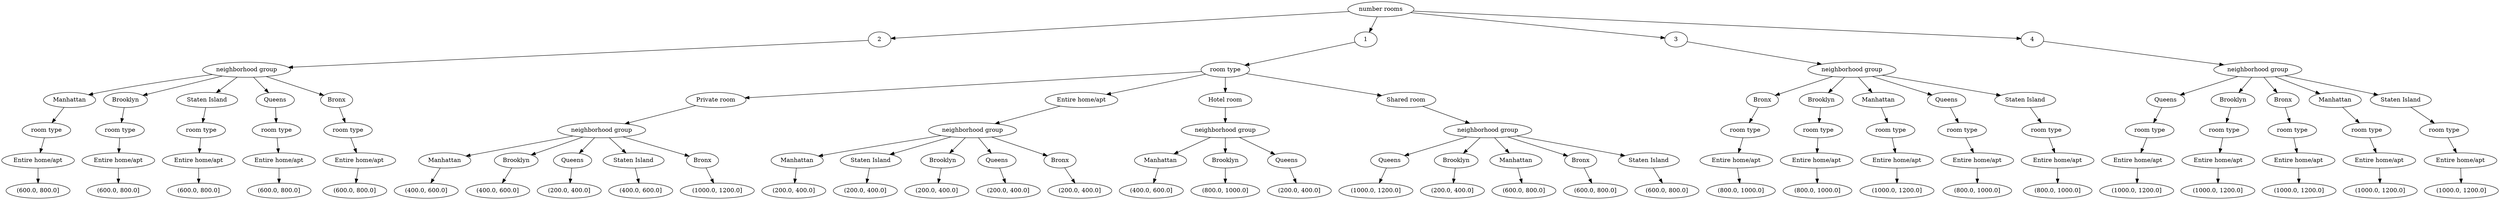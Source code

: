 // Decision Tree
digraph {
	root [label="number rooms"]
	0.32574148793926583 [label=2]
	root -> 0.32574148793926583
	0.9740578980394399 [label="neighborhood group"]
	0.32574148793926583 -> 0.9740578980394399
	0.5829788326628488 [label=1]
	root -> 0.5829788326628488
	0.8513377099323761 [label="room type"]
	0.5829788326628488 -> 0.8513377099323761
	0.21778034432398352 [label=3]
	root -> 0.21778034432398352
	0.061283738772902385 [label="neighborhood group"]
	0.21778034432398352 -> 0.061283738772902385
	0.36706941996555953 [label=4]
	root -> 0.36706941996555953
	0.9924247404963835 [label="neighborhood group"]
	0.36706941996555953 -> 0.9924247404963835
	0.9740578980394399 [label="neighborhood group"]
	0.46998429399489505 [label=Manhattan]
	0.9740578980394399 -> 0.46998429399489505
	0.7958731975830571 [label="room type"]
	0.46998429399489505 -> 0.7958731975830571
	0.0663687366068938 [label=Brooklyn]
	0.9740578980394399 -> 0.0663687366068938
	0.3105047130616235 [label="room type"]
	0.0663687366068938 -> 0.3105047130616235
	0.5785798101949619 [label="Staten Island"]
	0.9740578980394399 -> 0.5785798101949619
	0.7615042219117333 [label="room type"]
	0.5785798101949619 -> 0.7615042219117333
	0.47310832733118613 [label=Queens]
	0.9740578980394399 -> 0.47310832733118613
	0.7192962324601959 [label="room type"]
	0.47310832733118613 -> 0.7192962324601959
	0.8155059317222327 [label=Bronx]
	0.9740578980394399 -> 0.8155059317222327
	0.09705334166306356 [label="room type"]
	0.8155059317222327 -> 0.09705334166306356
	0.8513377099323761 [label="room type"]
	0.7197341840571545 [label="Private room"]
	0.8513377099323761 -> 0.7197341840571545
	0.5852963033024768 [label="neighborhood group"]
	0.7197341840571545 -> 0.5852963033024768
	0.021103962098693363 [label="Entire home/apt"]
	0.8513377099323761 -> 0.021103962098693363
	0.1743768244022268 [label="neighborhood group"]
	0.021103962098693363 -> 0.1743768244022268
	0.9802199357365298 [label="Hotel room"]
	0.8513377099323761 -> 0.9802199357365298
	0.35849863689942596 [label="neighborhood group"]
	0.9802199357365298 -> 0.35849863689942596
	0.9178771036227115 [label="Shared room"]
	0.8513377099323761 -> 0.9178771036227115
	0.32540284817399545 [label="neighborhood group"]
	0.9178771036227115 -> 0.32540284817399545
	0.061283738772902385 [label="neighborhood group"]
	0.2776490032718849 [label=Bronx]
	0.061283738772902385 -> 0.2776490032718849
	0.8541922842204444 [label="room type"]
	0.2776490032718849 -> 0.8541922842204444
	0.9877882051524735 [label=Brooklyn]
	0.061283738772902385 -> 0.9877882051524735
	0.9588088192057437 [label="room type"]
	0.9877882051524735 -> 0.9588088192057437
	0.14037258282513443 [label=Manhattan]
	0.061283738772902385 -> 0.14037258282513443
	0.8987331399470532 [label="room type"]
	0.14037258282513443 -> 0.8987331399470532
	0.33292038041256267 [label=Queens]
	0.061283738772902385 -> 0.33292038041256267
	0.7314801980951416 [label="room type"]
	0.33292038041256267 -> 0.7314801980951416
	0.7305739562306016 [label="Staten Island"]
	0.061283738772902385 -> 0.7305739562306016
	0.6170065616926523 [label="room type"]
	0.7305739562306016 -> 0.6170065616926523
	0.9924247404963835 [label="neighborhood group"]
	0.42785715621171927 [label=Queens]
	0.9924247404963835 -> 0.42785715621171927
	0.19023412232923242 [label="room type"]
	0.42785715621171927 -> 0.19023412232923242
	0.7369280271549259 [label=Brooklyn]
	0.9924247404963835 -> 0.7369280271549259
	0.32252944312778764 [label="room type"]
	0.7369280271549259 -> 0.32252944312778764
	0.4884035182294285 [label=Bronx]
	0.9924247404963835 -> 0.4884035182294285
	0.3034040403633418 [label="room type"]
	0.4884035182294285 -> 0.3034040403633418
	0.6896994446898358 [label=Manhattan]
	0.9924247404963835 -> 0.6896994446898358
	0.22117622655070468 [label="room type"]
	0.6896994446898358 -> 0.22117622655070468
	0.5583072026252413 [label="Staten Island"]
	0.9924247404963835 -> 0.5583072026252413
	0.7148249127284033 [label="room type"]
	0.5583072026252413 -> 0.7148249127284033
	0.7958731975830571 [label="room type"]
	0.6983032274062135 [label="Entire home/apt"]
	0.7958731975830571 -> 0.6983032274062135
	0.891363152624211 [label="(600.0, 800.0]"]
	0.6983032274062135 -> 0.891363152624211
	0.3105047130616235 [label="room type"]
	0.021023865214472193 [label="Entire home/apt"]
	0.3105047130616235 -> 0.021023865214472193
	0.39691398667984534 [label="(600.0, 800.0]"]
	0.021023865214472193 -> 0.39691398667984534
	0.7615042219117333 [label="room type"]
	0.4505901855411666 [label="Entire home/apt"]
	0.7615042219117333 -> 0.4505901855411666
	0.26378572655601384 [label="(600.0, 800.0]"]
	0.4505901855411666 -> 0.26378572655601384
	0.7192962324601959 [label="room type"]
	0.7202450986083775 [label="Entire home/apt"]
	0.7192962324601959 -> 0.7202450986083775
	0.25237671910538906 [label="(600.0, 800.0]"]
	0.7202450986083775 -> 0.25237671910538906
	0.09705334166306356 [label="room type"]
	0.43049155426471386 [label="Entire home/apt"]
	0.09705334166306356 -> 0.43049155426471386
	0.5556763160293793 [label="(600.0, 800.0]"]
	0.43049155426471386 -> 0.5556763160293793
	0.5852963033024768 [label="neighborhood group"]
	0.7668244694330398 [label=Manhattan]
	0.5852963033024768 -> 0.7668244694330398
	0.7520653089012792 [label="(400.0, 600.0]"]
	0.7668244694330398 -> 0.7520653089012792
	0.3325660777339555 [label=Brooklyn]
	0.5852963033024768 -> 0.3325660777339555
	0.6665136951189784 [label="(400.0, 600.0]"]
	0.3325660777339555 -> 0.6665136951189784
	0.6426989398744034 [label=Queens]
	0.5852963033024768 -> 0.6426989398744034
	0.6510709730940684 [label="(200.0, 400.0]"]
	0.6426989398744034 -> 0.6510709730940684
	0.3071143642416292 [label="Staten Island"]
	0.5852963033024768 -> 0.3071143642416292
	0.8917810940110994 [label="(400.0, 600.0]"]
	0.3071143642416292 -> 0.8917810940110994
	0.043881324538115885 [label=Bronx]
	0.5852963033024768 -> 0.043881324538115885
	0.42050784284463993 [label="(1000.0, 1200.0]"]
	0.043881324538115885 -> 0.42050784284463993
	0.1743768244022268 [label="neighborhood group"]
	0.6230993525335793 [label=Manhattan]
	0.1743768244022268 -> 0.6230993525335793
	0.35617726870056665 [label="(200.0, 400.0]"]
	0.6230993525335793 -> 0.35617726870056665
	0.4058991538138199 [label="Staten Island"]
	0.1743768244022268 -> 0.4058991538138199
	0.34905747079962446 [label="(200.0, 400.0]"]
	0.4058991538138199 -> 0.34905747079962446
	0.8043630363915742 [label=Brooklyn]
	0.1743768244022268 -> 0.8043630363915742
	0.8538178943744584 [label="(200.0, 400.0]"]
	0.8043630363915742 -> 0.8538178943744584
	0.3871561533132635 [label=Queens]
	0.1743768244022268 -> 0.3871561533132635
	0.4478484192549539 [label="(200.0, 400.0]"]
	0.3871561533132635 -> 0.4478484192549539
	0.07145117121241273 [label=Bronx]
	0.1743768244022268 -> 0.07145117121241273
	0.8547002925284692 [label="(200.0, 400.0]"]
	0.07145117121241273 -> 0.8547002925284692
	0.35849863689942596 [label="neighborhood group"]
	0.9166046899973127 [label=Manhattan]
	0.35849863689942596 -> 0.9166046899973127
	0.7507287479015109 [label="(400.0, 600.0]"]
	0.9166046899973127 -> 0.7507287479015109
	0.1729479218724661 [label=Brooklyn]
	0.35849863689942596 -> 0.1729479218724661
	0.12848865129461196 [label="(800.0, 1000.0]"]
	0.1729479218724661 -> 0.12848865129461196
	0.7345815272007847 [label=Queens]
	0.35849863689942596 -> 0.7345815272007847
	0.31035787491695166 [label="(200.0, 400.0]"]
	0.7345815272007847 -> 0.31035787491695166
	0.32540284817399545 [label="neighborhood group"]
	0.57168818993843 [label=Queens]
	0.32540284817399545 -> 0.57168818993843
	0.04302241862682554 [label="(1000.0, 1200.0]"]
	0.57168818993843 -> 0.04302241862682554
	0.19981841786734478 [label=Brooklyn]
	0.32540284817399545 -> 0.19981841786734478
	0.45938269657428543 [label="(200.0, 400.0]"]
	0.19981841786734478 -> 0.45938269657428543
	0.21247725879538415 [label=Manhattan]
	0.32540284817399545 -> 0.21247725879538415
	0.415337503677384 [label="(600.0, 800.0]"]
	0.21247725879538415 -> 0.415337503677384
	0.05147888481891538 [label=Bronx]
	0.32540284817399545 -> 0.05147888481891538
	0.8614143245267079 [label="(600.0, 800.0]"]
	0.05147888481891538 -> 0.8614143245267079
	0.2226181098286486 [label="Staten Island"]
	0.32540284817399545 -> 0.2226181098286486
	0.37674526183074664 [label="(600.0, 800.0]"]
	0.2226181098286486 -> 0.37674526183074664
	0.8541922842204444 [label="room type"]
	0.3055537847386878 [label="Entire home/apt"]
	0.8541922842204444 -> 0.3055537847386878
	0.06751495097114013 [label="(800.0, 1000.0]"]
	0.3055537847386878 -> 0.06751495097114013
	0.9588088192057437 [label="room type"]
	0.9901576551196847 [label="Entire home/apt"]
	0.9588088192057437 -> 0.9901576551196847
	0.09415564041059321 [label="(800.0, 1000.0]"]
	0.9901576551196847 -> 0.09415564041059321
	0.8987331399470532 [label="room type"]
	0.2435386064667978 [label="Entire home/apt"]
	0.8987331399470532 -> 0.2435386064667978
	0.1084939781118166 [label="(1000.0, 1200.0]"]
	0.2435386064667978 -> 0.1084939781118166
	0.7314801980951416 [label="room type"]
	0.48320088849780285 [label="Entire home/apt"]
	0.7314801980951416 -> 0.48320088849780285
	0.2558946259794279 [label="(800.0, 1000.0]"]
	0.48320088849780285 -> 0.2558946259794279
	0.6170065616926523 [label="room type"]
	0.06228632181718152 [label="Entire home/apt"]
	0.6170065616926523 -> 0.06228632181718152
	0.6210506877851221 [label="(800.0, 1000.0]"]
	0.06228632181718152 -> 0.6210506877851221
	0.19023412232923242 [label="room type"]
	0.08223727234961486 [label="Entire home/apt"]
	0.19023412232923242 -> 0.08223727234961486
	0.037946218475714 [label="(1000.0, 1200.0]"]
	0.08223727234961486 -> 0.037946218475714
	0.32252944312778764 [label="room type"]
	0.07366259506630879 [label="Entire home/apt"]
	0.32252944312778764 -> 0.07366259506630879
	0.6846894307715626 [label="(1000.0, 1200.0]"]
	0.07366259506630879 -> 0.6846894307715626
	0.3034040403633418 [label="room type"]
	0.5106714361404303 [label="Entire home/apt"]
	0.3034040403633418 -> 0.5106714361404303
	0.3459799163957544 [label="(1000.0, 1200.0]"]
	0.5106714361404303 -> 0.3459799163957544
	0.22117622655070468 [label="room type"]
	0.6107268301770417 [label="Entire home/apt"]
	0.22117622655070468 -> 0.6107268301770417
	0.27935185557246556 [label="(1000.0, 1200.0]"]
	0.6107268301770417 -> 0.27935185557246556
	0.7148249127284033 [label="room type"]
	0.6455022414449313 [label="Entire home/apt"]
	0.7148249127284033 -> 0.6455022414449313
	0.795245021832682 [label="(1000.0, 1200.0]"]
	0.6455022414449313 -> 0.795245021832682
}
